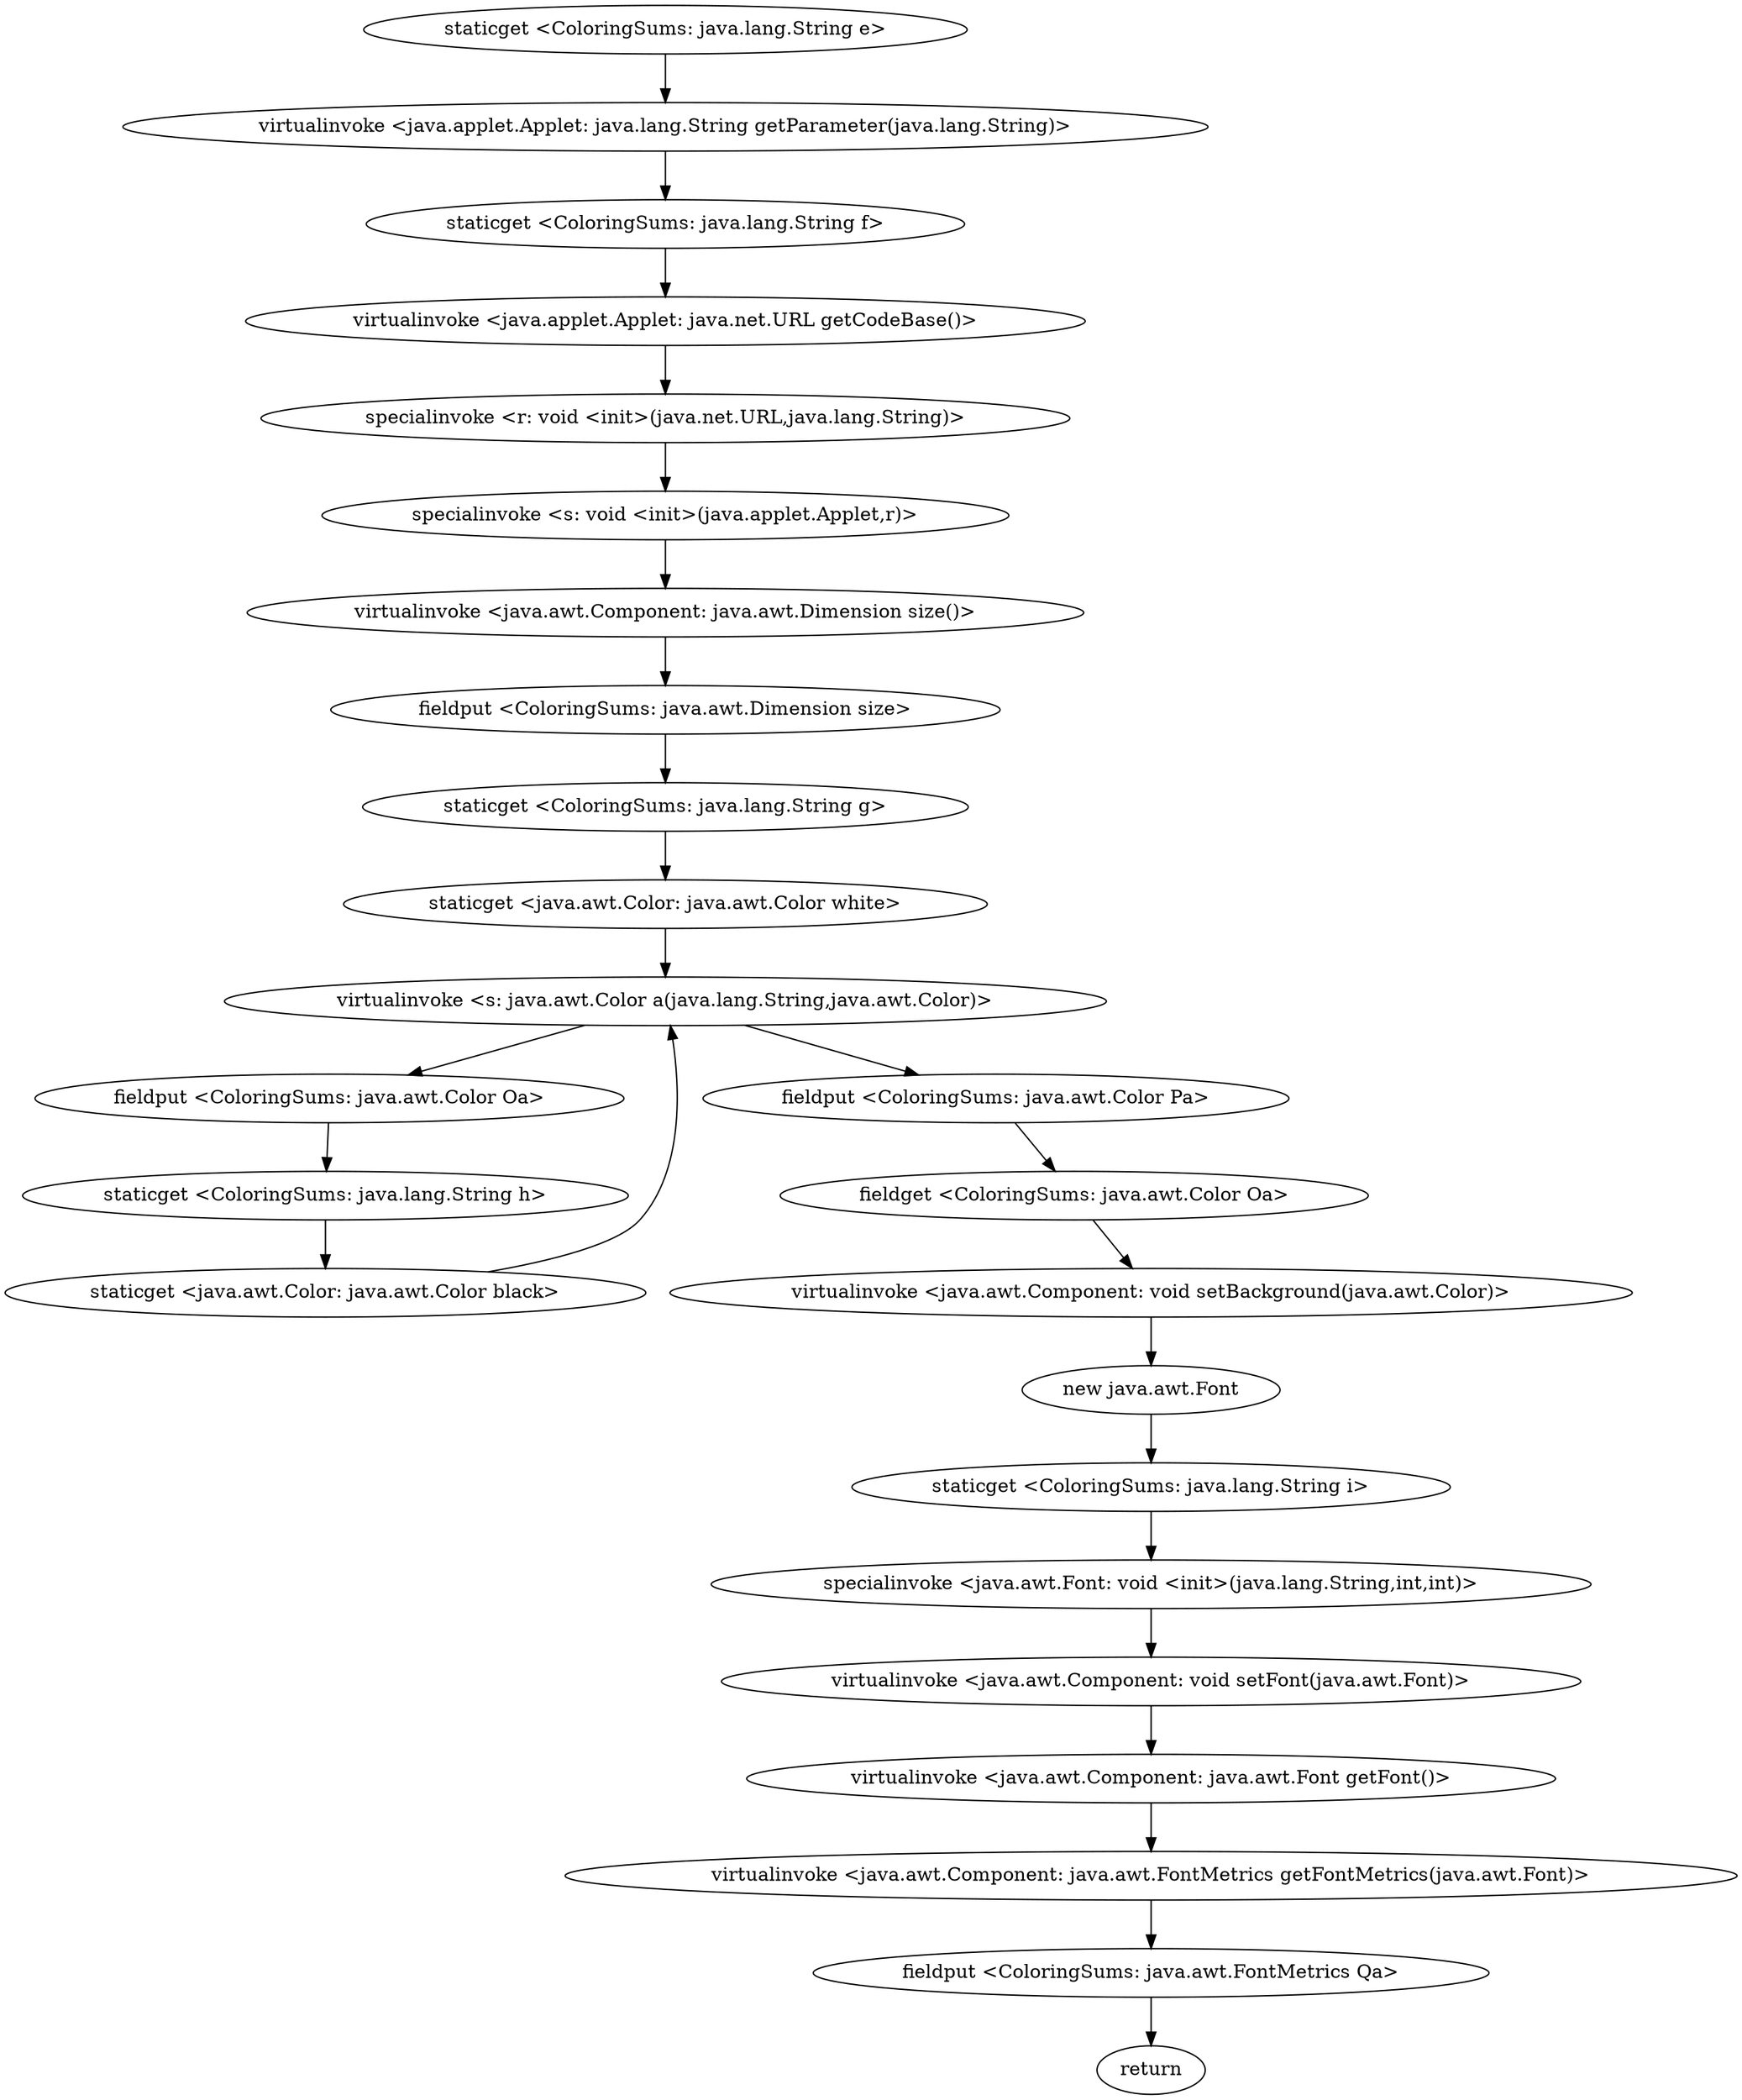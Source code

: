 digraph "" {
"staticget <ColoringSums: java.lang.String e>";
 "staticget <ColoringSums: java.lang.String e>"->"virtualinvoke <java.applet.Applet: java.lang.String getParameter(java.lang.String)>";
 "virtualinvoke <java.applet.Applet: java.lang.String getParameter(java.lang.String)>"->"staticget <ColoringSums: java.lang.String f>";
 "staticget <ColoringSums: java.lang.String f>"->"virtualinvoke <java.applet.Applet: java.net.URL getCodeBase()>";
 "virtualinvoke <java.applet.Applet: java.net.URL getCodeBase()>"->"specialinvoke <r: void <init>(java.net.URL,java.lang.String)>";
 "specialinvoke <r: void <init>(java.net.URL,java.lang.String)>"->"specialinvoke <s: void <init>(java.applet.Applet,r)>";
 "specialinvoke <s: void <init>(java.applet.Applet,r)>"->"virtualinvoke <java.awt.Component: java.awt.Dimension size()>";
 "virtualinvoke <java.awt.Component: java.awt.Dimension size()>"->"fieldput <ColoringSums: java.awt.Dimension size>";
 "fieldput <ColoringSums: java.awt.Dimension size>"->"staticget <ColoringSums: java.lang.String g>";
 "staticget <ColoringSums: java.lang.String g>"->"staticget <java.awt.Color: java.awt.Color white>";
 "staticget <java.awt.Color: java.awt.Color white>"->"virtualinvoke <s: java.awt.Color a(java.lang.String,java.awt.Color)>";
 "virtualinvoke <s: java.awt.Color a(java.lang.String,java.awt.Color)>"->"fieldput <ColoringSums: java.awt.Color Oa>";
 "fieldput <ColoringSums: java.awt.Color Oa>"->"staticget <ColoringSums: java.lang.String h>";
 "staticget <ColoringSums: java.lang.String h>"->"staticget <java.awt.Color: java.awt.Color black>";
 "staticget <java.awt.Color: java.awt.Color black>"->"virtualinvoke <s: java.awt.Color a(java.lang.String,java.awt.Color)>";
 "virtualinvoke <s: java.awt.Color a(java.lang.String,java.awt.Color)>"->"fieldput <ColoringSums: java.awt.Color Pa>";
 "fieldput <ColoringSums: java.awt.Color Pa>"->"fieldget <ColoringSums: java.awt.Color Oa>";
 "fieldget <ColoringSums: java.awt.Color Oa>"->"virtualinvoke <java.awt.Component: void setBackground(java.awt.Color)>";
 "virtualinvoke <java.awt.Component: void setBackground(java.awt.Color)>"->"new java.awt.Font";
 "new java.awt.Font"->"staticget <ColoringSums: java.lang.String i>";
 "staticget <ColoringSums: java.lang.String i>"->"specialinvoke <java.awt.Font: void <init>(java.lang.String,int,int)>";
 "specialinvoke <java.awt.Font: void <init>(java.lang.String,int,int)>"->"virtualinvoke <java.awt.Component: void setFont(java.awt.Font)>";
 "virtualinvoke <java.awt.Component: void setFont(java.awt.Font)>"->"virtualinvoke <java.awt.Component: java.awt.Font getFont()>";
 "virtualinvoke <java.awt.Component: java.awt.Font getFont()>"->"virtualinvoke <java.awt.Component: java.awt.FontMetrics getFontMetrics(java.awt.Font)>";
 "virtualinvoke <java.awt.Component: java.awt.FontMetrics getFontMetrics(java.awt.Font)>"->"fieldput <ColoringSums: java.awt.FontMetrics Qa>";
 "fieldput <ColoringSums: java.awt.FontMetrics Qa>"->"return";
}
